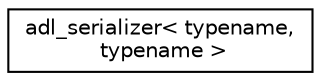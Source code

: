 digraph "Graphical Class Hierarchy"
{
 // LATEX_PDF_SIZE
  edge [fontname="Helvetica",fontsize="10",labelfontname="Helvetica",labelfontsize="10"];
  node [fontname="Helvetica",fontsize="10",shape=record];
  rankdir="LR";
  Node0 [label="adl_serializer\< typename,\l typename \>",height=0.2,width=0.4,color="black", fillcolor="white", style="filled",URL="$structnlohmann_1_1adl__serializer.html",tooltip="default JSONSerializer template argument"];
}
